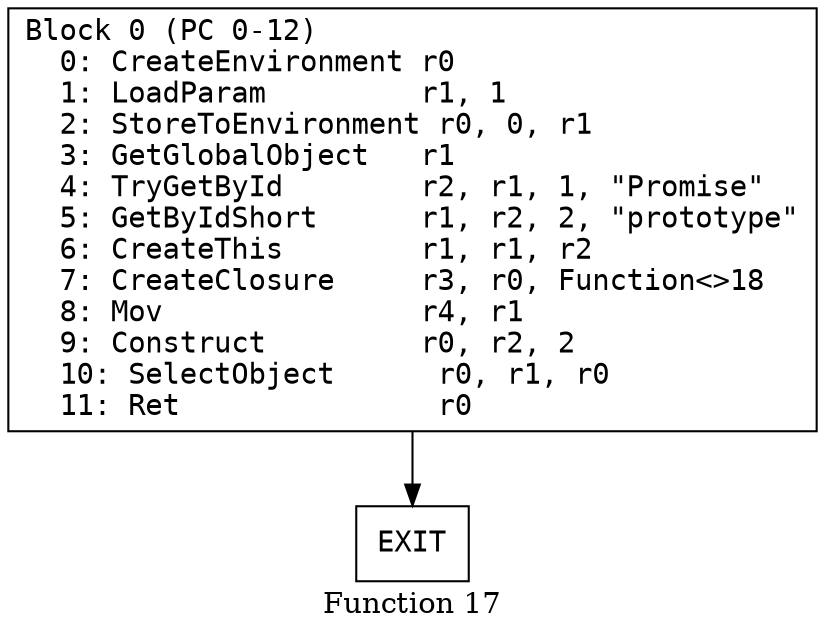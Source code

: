 // Function 17 from flow_control
// Generated from data/flow_control.dot

digraph {
  rankdir=TB;
  node [shape=box, fontname="monospace"];

  label = "Function 17";
  style = filled;
  color = lightgrey;

  f17_n0 [ label = "Block 0 (PC 0-12)\l  0: CreateEnvironment r0\l  1: LoadParam         r1, 1\l  2: StoreToEnvironment r0, 0, r1\l  3: GetGlobalObject   r1\l  4: TryGetById        r2, r1, 1, \"Promise\"\l  5: GetByIdShort      r1, r2, 2, \"prototype\"\l  6: CreateThis        r1, r1, r2\l  7: CreateClosure     r3, r0, Function<>18\l  8: Mov               r4, r1\l  9: Construct         r0, r2, 2\l  10: SelectObject      r0, r1, r0\l  11: Ret               r0\l" ]
  f17_n1 [ label = "EXIT" ]

  f17_n0 -> f17_n1
}
